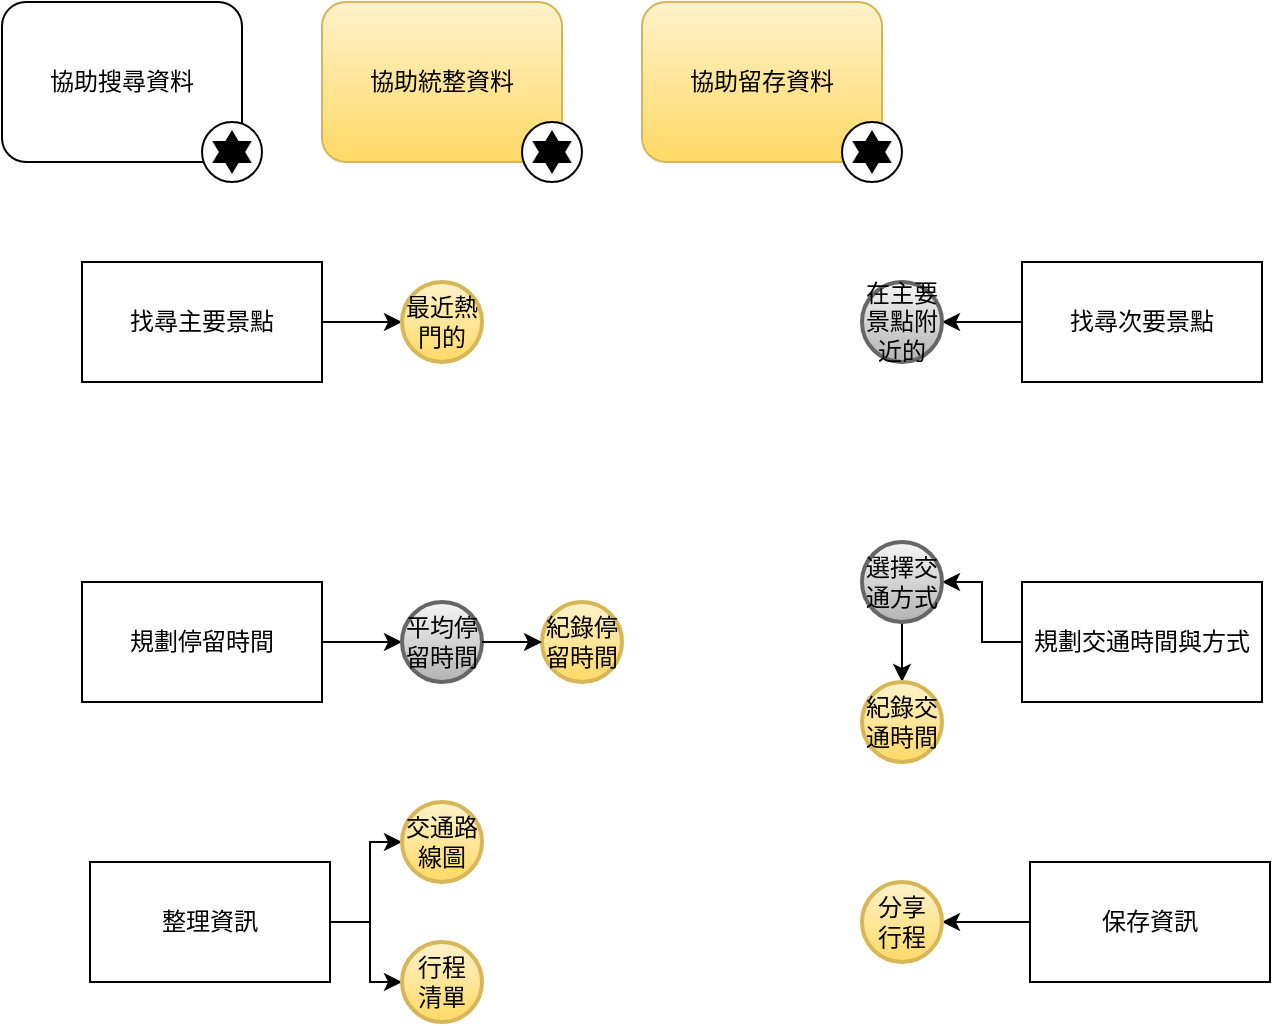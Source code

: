 <mxfile version="14.5.3" type="github">
  <diagram id="CQXvqj19SIkNWi7N2aEj" name="tourist">
    <mxGraphModel dx="1426" dy="803" grid="1" gridSize="10" guides="1" tooltips="1" connect="1" arrows="1" fold="1" page="1" pageScale="1" pageWidth="827" pageHeight="1169" math="0" shadow="0">
      <root>
        <mxCell id="0" />
        <mxCell id="1" parent="0" />
        <mxCell id="wjUkhtjCSzYIzdJLlJuu-33" style="edgeStyle=orthogonalEdgeStyle;rounded=0;orthogonalLoop=1;jettySize=auto;html=1;entryX=0;entryY=0.5;entryDx=0;entryDy=0;entryPerimeter=0;" edge="1" parent="1" source="wjUkhtjCSzYIzdJLlJuu-2" target="wjUkhtjCSzYIzdJLlJuu-32">
          <mxGeometry relative="1" as="geometry">
            <mxPoint x="300" y="170" as="targetPoint" />
          </mxGeometry>
        </mxCell>
        <mxCell id="wjUkhtjCSzYIzdJLlJuu-2" value="找尋主要景點" style="rounded=0;whiteSpace=wrap;html=1;" vertex="1" parent="1">
          <mxGeometry x="150" y="140" width="120" height="60" as="geometry" />
        </mxCell>
        <mxCell id="wjUkhtjCSzYIzdJLlJuu-35" style="edgeStyle=orthogonalEdgeStyle;rounded=0;orthogonalLoop=1;jettySize=auto;html=1;entryX=0;entryY=0.5;entryDx=0;entryDy=0;entryPerimeter=0;" edge="1" parent="1" source="wjUkhtjCSzYIzdJLlJuu-3" target="wjUkhtjCSzYIzdJLlJuu-34">
          <mxGeometry relative="1" as="geometry" />
        </mxCell>
        <mxCell id="wjUkhtjCSzYIzdJLlJuu-3" value="規劃停留時間" style="rounded=0;whiteSpace=wrap;html=1;" vertex="1" parent="1">
          <mxGeometry x="150" y="300" width="120" height="60" as="geometry" />
        </mxCell>
        <mxCell id="wjUkhtjCSzYIzdJLlJuu-38" style="edgeStyle=orthogonalEdgeStyle;rounded=0;orthogonalLoop=1;jettySize=auto;html=1;entryX=1;entryY=0.5;entryDx=0;entryDy=0;entryPerimeter=0;" edge="1" parent="1" source="wjUkhtjCSzYIzdJLlJuu-4" target="wjUkhtjCSzYIzdJLlJuu-36">
          <mxGeometry relative="1" as="geometry" />
        </mxCell>
        <mxCell id="wjUkhtjCSzYIzdJLlJuu-4" value="規劃交通時間與方式" style="rounded=0;whiteSpace=wrap;html=1;" vertex="1" parent="1">
          <mxGeometry x="620" y="300" width="120" height="60" as="geometry" />
        </mxCell>
        <mxCell id="wjUkhtjCSzYIzdJLlJuu-31" style="edgeStyle=orthogonalEdgeStyle;rounded=0;orthogonalLoop=1;jettySize=auto;html=1;entryX=1;entryY=0.5;entryDx=0;entryDy=0;entryPerimeter=0;" edge="1" parent="1" source="wjUkhtjCSzYIzdJLlJuu-5" target="wjUkhtjCSzYIzdJLlJuu-30">
          <mxGeometry relative="1" as="geometry" />
        </mxCell>
        <mxCell id="wjUkhtjCSzYIzdJLlJuu-5" value="找尋次要景點" style="rounded=0;whiteSpace=wrap;html=1;" vertex="1" parent="1">
          <mxGeometry x="620" y="140" width="120" height="60" as="geometry" />
        </mxCell>
        <mxCell id="wjUkhtjCSzYIzdJLlJuu-9" value="" style="group" vertex="1" connectable="0" parent="1">
          <mxGeometry x="110" y="10" width="140" height="100" as="geometry" />
        </mxCell>
        <mxCell id="wjUkhtjCSzYIzdJLlJuu-6" value="協助搜尋資料" style="html=1;whiteSpace=wrap;rounded=1;dropTarget=0;" vertex="1" parent="wjUkhtjCSzYIzdJLlJuu-9">
          <mxGeometry width="120" height="80" as="geometry" />
        </mxCell>
        <mxCell id="wjUkhtjCSzYIzdJLlJuu-8" value="" style="shape=mxgraph.bpmn.shape;html=1;verticalLabelPosition=bottom;labelBackgroundColor=#ffffff;verticalAlign=top;align=center;perimeter=ellipsePerimeter;outlineConnect=0;outline=standard;symbol=star;" vertex="1" parent="wjUkhtjCSzYIzdJLlJuu-9">
          <mxGeometry x="100" y="60" width="30" height="30" as="geometry" />
        </mxCell>
        <mxCell id="wjUkhtjCSzYIzdJLlJuu-10" value="" style="group;fillColor=none;" vertex="1" connectable="0" parent="1">
          <mxGeometry x="270" y="10" width="140" height="100" as="geometry" />
        </mxCell>
        <mxCell id="wjUkhtjCSzYIzdJLlJuu-11" value="協助統整資料" style="html=1;whiteSpace=wrap;rounded=1;dropTarget=0;gradientColor=#ffd966;fillColor=#fff2cc;strokeColor=#d6b656;" vertex="1" parent="wjUkhtjCSzYIzdJLlJuu-10">
          <mxGeometry width="120" height="80" as="geometry" />
        </mxCell>
        <mxCell id="wjUkhtjCSzYIzdJLlJuu-12" value="" style="shape=mxgraph.bpmn.shape;html=1;verticalLabelPosition=bottom;labelBackgroundColor=#ffffff;verticalAlign=top;align=center;perimeter=ellipsePerimeter;outlineConnect=0;outline=standard;symbol=star;" vertex="1" parent="wjUkhtjCSzYIzdJLlJuu-10">
          <mxGeometry x="100" y="60" width="30" height="30" as="geometry" />
        </mxCell>
        <mxCell id="wjUkhtjCSzYIzdJLlJuu-13" value="" style="group;fillColor=none;" vertex="1" connectable="0" parent="1">
          <mxGeometry x="430" y="10" width="140" height="100" as="geometry" />
        </mxCell>
        <mxCell id="wjUkhtjCSzYIzdJLlJuu-14" value="協助留存資料" style="html=1;whiteSpace=wrap;rounded=1;dropTarget=0;gradientColor=#ffd966;fillColor=#fff2cc;strokeColor=#d6b656;" vertex="1" parent="wjUkhtjCSzYIzdJLlJuu-13">
          <mxGeometry width="120" height="80" as="geometry" />
        </mxCell>
        <mxCell id="wjUkhtjCSzYIzdJLlJuu-15" value="" style="shape=mxgraph.bpmn.shape;html=1;verticalLabelPosition=bottom;labelBackgroundColor=#ffffff;verticalAlign=top;align=center;perimeter=ellipsePerimeter;outlineConnect=0;outline=standard;symbol=star;" vertex="1" parent="wjUkhtjCSzYIzdJLlJuu-13">
          <mxGeometry x="100" y="60" width="30" height="30" as="geometry" />
        </mxCell>
        <mxCell id="wjUkhtjCSzYIzdJLlJuu-41" style="edgeStyle=orthogonalEdgeStyle;rounded=0;orthogonalLoop=1;jettySize=auto;html=1;entryX=0;entryY=0.5;entryDx=0;entryDy=0;entryPerimeter=0;" edge="1" parent="1" source="wjUkhtjCSzYIzdJLlJuu-26" target="wjUkhtjCSzYIzdJLlJuu-40">
          <mxGeometry relative="1" as="geometry" />
        </mxCell>
        <mxCell id="wjUkhtjCSzYIzdJLlJuu-43" style="edgeStyle=orthogonalEdgeStyle;rounded=0;orthogonalLoop=1;jettySize=auto;html=1;entryX=0;entryY=0.5;entryDx=0;entryDy=0;entryPerimeter=0;" edge="1" parent="1" source="wjUkhtjCSzYIzdJLlJuu-26" target="wjUkhtjCSzYIzdJLlJuu-42">
          <mxGeometry relative="1" as="geometry" />
        </mxCell>
        <mxCell id="wjUkhtjCSzYIzdJLlJuu-26" value="整理資訊" style="rounded=0;whiteSpace=wrap;html=1;" vertex="1" parent="1">
          <mxGeometry x="154" y="440" width="120" height="60" as="geometry" />
        </mxCell>
        <mxCell id="wjUkhtjCSzYIzdJLlJuu-45" value="" style="edgeStyle=orthogonalEdgeStyle;rounded=0;orthogonalLoop=1;jettySize=auto;html=1;" edge="1" parent="1" source="wjUkhtjCSzYIzdJLlJuu-27" target="wjUkhtjCSzYIzdJLlJuu-44">
          <mxGeometry relative="1" as="geometry" />
        </mxCell>
        <mxCell id="wjUkhtjCSzYIzdJLlJuu-27" value="保存資訊" style="rounded=0;whiteSpace=wrap;html=1;" vertex="1" parent="1">
          <mxGeometry x="624" y="440" width="120" height="60" as="geometry" />
        </mxCell>
        <mxCell id="wjUkhtjCSzYIzdJLlJuu-30" value="在主要景點附近的" style="strokeWidth=2;html=1;shape=mxgraph.flowchart.start_2;whiteSpace=wrap;gradientColor=#b3b3b3;fillColor=#f5f5f5;strokeColor=#666666;" vertex="1" parent="1">
          <mxGeometry x="540" y="150" width="40" height="40" as="geometry" />
        </mxCell>
        <mxCell id="wjUkhtjCSzYIzdJLlJuu-32" value="最近熱門的" style="strokeWidth=2;html=1;shape=mxgraph.flowchart.start_2;whiteSpace=wrap;gradientColor=#ffd966;fillColor=#fff2cc;strokeColor=#d6b656;" vertex="1" parent="1">
          <mxGeometry x="310" y="150" width="40" height="40" as="geometry" />
        </mxCell>
        <mxCell id="wjUkhtjCSzYIzdJLlJuu-34" value="平均停留時間" style="strokeWidth=2;html=1;shape=mxgraph.flowchart.start_2;whiteSpace=wrap;gradientColor=#b3b3b3;fillColor=#f5f5f5;strokeColor=#666666;" vertex="1" parent="1">
          <mxGeometry x="310" y="310" width="40" height="40" as="geometry" />
        </mxCell>
        <mxCell id="wjUkhtjCSzYIzdJLlJuu-39" style="edgeStyle=orthogonalEdgeStyle;rounded=0;orthogonalLoop=1;jettySize=auto;html=1;exitX=0.5;exitY=1;exitDx=0;exitDy=0;exitPerimeter=0;entryX=0.5;entryY=0;entryDx=0;entryDy=0;entryPerimeter=0;" edge="1" parent="1" source="wjUkhtjCSzYIzdJLlJuu-36" target="wjUkhtjCSzYIzdJLlJuu-37">
          <mxGeometry relative="1" as="geometry" />
        </mxCell>
        <mxCell id="wjUkhtjCSzYIzdJLlJuu-36" value="選擇交通方式" style="strokeWidth=2;html=1;shape=mxgraph.flowchart.start_2;whiteSpace=wrap;gradientColor=#b3b3b3;fillColor=#f5f5f5;strokeColor=#666666;" vertex="1" parent="1">
          <mxGeometry x="540" y="280" width="40" height="40" as="geometry" />
        </mxCell>
        <mxCell id="wjUkhtjCSzYIzdJLlJuu-37" value="紀錄交通時間" style="strokeWidth=2;html=1;shape=mxgraph.flowchart.start_2;whiteSpace=wrap;gradientColor=#ffd966;fillColor=#fff2cc;strokeColor=#d6b656;" vertex="1" parent="1">
          <mxGeometry x="540" y="350" width="40" height="40" as="geometry" />
        </mxCell>
        <mxCell id="wjUkhtjCSzYIzdJLlJuu-40" value="交通路線圖" style="strokeWidth=2;html=1;shape=mxgraph.flowchart.start_2;whiteSpace=wrap;gradientColor=#ffd966;fillColor=#fff2cc;strokeColor=#d6b656;" vertex="1" parent="1">
          <mxGeometry x="310" y="410" width="40" height="40" as="geometry" />
        </mxCell>
        <mxCell id="wjUkhtjCSzYIzdJLlJuu-42" value="行程&lt;br&gt;清單" style="strokeWidth=2;html=1;shape=mxgraph.flowchart.start_2;whiteSpace=wrap;gradientColor=#ffd966;fillColor=#fff2cc;strokeColor=#d6b656;" vertex="1" parent="1">
          <mxGeometry x="310" y="480" width="40" height="40" as="geometry" />
        </mxCell>
        <mxCell id="wjUkhtjCSzYIzdJLlJuu-44" value="分享&lt;br&gt;行程" style="strokeWidth=2;html=1;shape=mxgraph.flowchart.start_2;whiteSpace=wrap;gradientColor=#ffd966;fillColor=#fff2cc;strokeColor=#d6b656;" vertex="1" parent="1">
          <mxGeometry x="540" y="450" width="40" height="40" as="geometry" />
        </mxCell>
        <mxCell id="wjUkhtjCSzYIzdJLlJuu-46" value="紀錄停留時間" style="strokeWidth=2;html=1;shape=mxgraph.flowchart.start_2;whiteSpace=wrap;gradientColor=#ffd966;fillColor=#fff2cc;strokeColor=#d6b656;" vertex="1" parent="1">
          <mxGeometry x="380" y="310" width="40" height="40" as="geometry" />
        </mxCell>
        <mxCell id="wjUkhtjCSzYIzdJLlJuu-47" style="edgeStyle=orthogonalEdgeStyle;rounded=0;orthogonalLoop=1;jettySize=auto;html=1;entryX=0;entryY=0.5;entryDx=0;entryDy=0;entryPerimeter=0;exitX=1;exitY=0.5;exitDx=0;exitDy=0;exitPerimeter=0;" edge="1" parent="1" source="wjUkhtjCSzYIzdJLlJuu-34" target="wjUkhtjCSzYIzdJLlJuu-46">
          <mxGeometry relative="1" as="geometry">
            <mxPoint x="280" y="340" as="sourcePoint" />
            <mxPoint x="320" y="340" as="targetPoint" />
          </mxGeometry>
        </mxCell>
      </root>
    </mxGraphModel>
  </diagram>
</mxfile>
